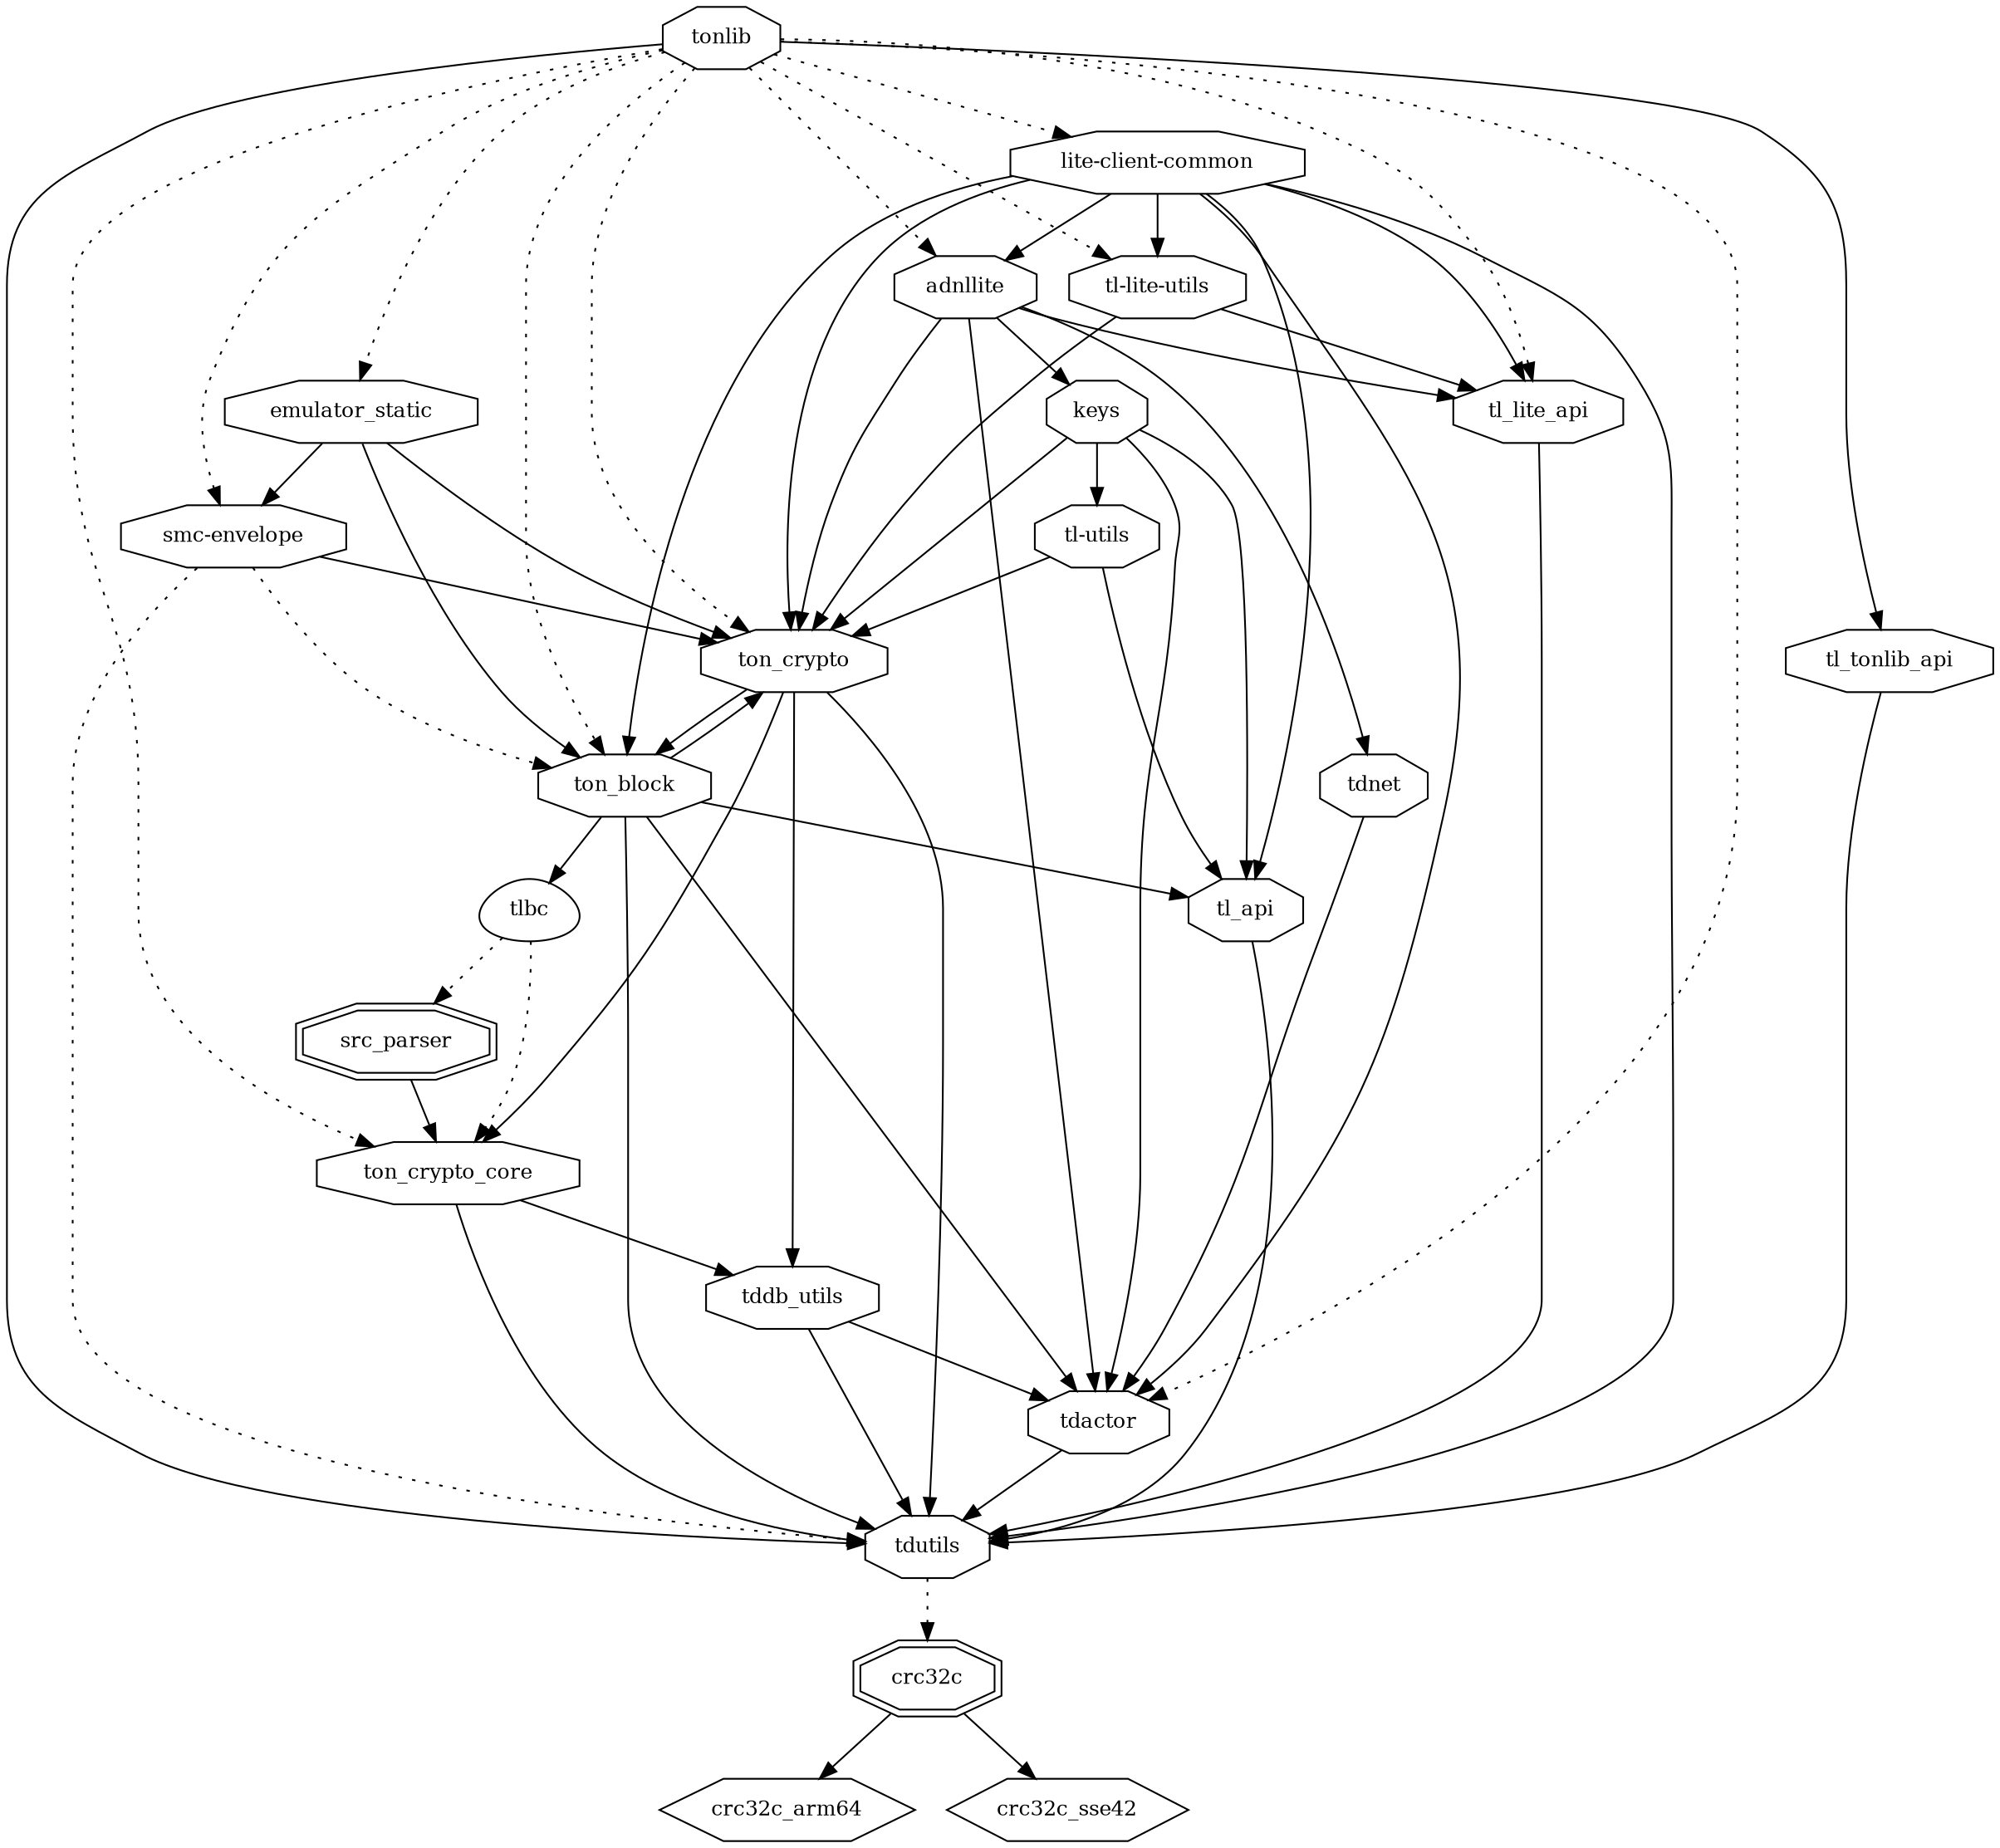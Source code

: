 digraph "tonlib" {
node [
  fontsize = "12"
];
    "node1" [ label = "tonlib", shape = octagon ];
    "node2" [ label = "adnllite", shape = octagon ];
    "node1" -> "node2" [ style = dotted ] // tonlib -> adnllite
    "node3" [ label = "keys", shape = octagon ];
    "node2" -> "node3"  // adnllite -> keys
    "node4" [ label = "tdactor", shape = octagon ];
    "node3" -> "node4"  // keys -> tdactor
    "node5" [ label = "tdutils", shape = octagon ];
    "node4" -> "node5"  // tdactor -> tdutils
    "node6" [ label = "crc32c", shape = doubleoctagon ];
    "node5" -> "node6" [ style = dotted ] // tdutils -> crc32c
    "node7" [ label = "crc32c_arm64", shape = hexagon ];
    "node6" -> "node7"  // crc32c -> crc32c_arm64
    "node8" [ label = "crc32c_sse42", shape = hexagon ];
    "node6" -> "node8"  // crc32c -> crc32c_sse42
    "node9" [ label = "tl-utils", shape = octagon ];
    "node3" -> "node9"  // keys -> tl-utils
    "node10" [ label = "tl_api", shape = octagon ];
    "node9" -> "node10"  // tl-utils -> tl_api
    "node5" [ label = "tdutils", shape = octagon ];
    "node10" -> "node5"  // tl_api -> tdutils
    "node13" [ label = "ton_crypto", shape = octagon ];
    "node9" -> "node13"  // tl-utils -> ton_crypto
    "node14" [ label = "tddb_utils", shape = octagon ];
    "node13" -> "node14"  // ton_crypto -> tddb_utils
    "node4" [ label = "tdactor", shape = octagon ];
    "node14" -> "node4"  // tddb_utils -> tdactor
    "node5" [ label = "tdutils", shape = octagon ];
    "node14" -> "node5"  // tddb_utils -> tdutils
    "node5" [ label = "tdutils", shape = octagon ];
    "node13" -> "node5"  // ton_crypto -> tdutils
    "node15" [ label = "ton_block", shape = octagon ];
    "node13" -> "node15"  // ton_crypto -> ton_block
    "node4" [ label = "tdactor", shape = octagon ];
    "node15" -> "node4"  // ton_block -> tdactor
    "node5" [ label = "tdutils", shape = octagon ];
    "node15" -> "node5"  // ton_block -> tdutils
    "node10" [ label = "tl_api", shape = octagon ];
    "node15" -> "node10"  // ton_block -> tl_api
    "node16" [ label = "tlbc", shape = egg ];
    "node15" -> "node16"  // ton_block -> tlbc
    "node17" [ label = "src_parser", shape = doubleoctagon ];
    "node16" -> "node17" [ style = dotted ] // tlbc -> src_parser
    "node18" [ label = "ton_crypto_core", shape = octagon ];
    "node17" -> "node18"  // src_parser -> ton_crypto_core
    "node14" [ label = "tddb_utils", shape = octagon ];
    "node18" -> "node14"  // ton_crypto_core -> tddb_utils
    "node5" [ label = "tdutils", shape = octagon ];
    "node18" -> "node5"  // ton_crypto_core -> tdutils
    "node18" [ label = "ton_crypto_core", shape = octagon ];
    "node16" -> "node18" [ style = dotted ] // tlbc -> ton_crypto_core
    "node13" [ label = "ton_crypto", shape = octagon ];
    "node15" -> "node13"  // ton_block -> ton_crypto
    "node18" [ label = "ton_crypto_core", shape = octagon ];
    "node13" -> "node18"  // ton_crypto -> ton_crypto_core
    "node10" [ label = "tl_api", shape = octagon ];
    "node3" -> "node10"  // keys -> tl_api
    "node13" [ label = "ton_crypto", shape = octagon ];
    "node3" -> "node13"  // keys -> ton_crypto
    "node4" [ label = "tdactor", shape = octagon ];
    "node2" -> "node4"  // adnllite -> tdactor
    "node19" [ label = "tdnet", shape = octagon ];
    "node2" -> "node19"  // adnllite -> tdnet
    "node4" [ label = "tdactor", shape = octagon ];
    "node19" -> "node4"  // tdnet -> tdactor
    "node20" [ label = "tl_lite_api", shape = octagon ];
    "node2" -> "node20"  // adnllite -> tl_lite_api
    "node5" [ label = "tdutils", shape = octagon ];
    "node20" -> "node5"  // tl_lite_api -> tdutils
    "node13" [ label = "ton_crypto", shape = octagon ];
    "node2" -> "node13"  // adnllite -> ton_crypto
    "node21" [ label = "emulator_static", shape = octagon ];
    "node1" -> "node21" [ style = dotted ] // tonlib -> emulator_static
    "node22" [ label = "smc-envelope", shape = octagon ];
    "node21" -> "node22"  // emulator_static -> smc-envelope
    "node5" [ label = "tdutils", shape = octagon ];
    "node22" -> "node5" [ style = dotted ] // smc-envelope -> tdutils
    "node15" [ label = "ton_block", shape = octagon ];
    "node22" -> "node15" [ style = dotted ] // smc-envelope -> ton_block
    "node13" [ label = "ton_crypto", shape = octagon ];
    "node22" -> "node13"  // smc-envelope -> ton_crypto
    "node15" [ label = "ton_block", shape = octagon ];
    "node21" -> "node15"  // emulator_static -> ton_block
    "node13" [ label = "ton_crypto", shape = octagon ];
    "node21" -> "node13"  // emulator_static -> ton_crypto
    "node30" [ label = "lite-client-common", shape = octagon ];
    "node1" -> "node30" [ style = dotted ] // tonlib -> lite-client-common
    "node2" [ label = "adnllite", shape = octagon ];
    "node30" -> "node2"  // lite-client-common -> adnllite
    "node4" [ label = "tdactor", shape = octagon ];
    "node30" -> "node4"  // lite-client-common -> tdactor
    "node5" [ label = "tdutils", shape = octagon ];
    "node30" -> "node5"  // lite-client-common -> tdutils
    "node31" [ label = "tl-lite-utils", shape = octagon ];
    "node30" -> "node31"  // lite-client-common -> tl-lite-utils
    "node20" [ label = "tl_lite_api", shape = octagon ];
    "node31" -> "node20"  // tl-lite-utils -> tl_lite_api
    "node13" [ label = "ton_crypto", shape = octagon ];
    "node31" -> "node13"  // tl-lite-utils -> ton_crypto
    "node10" [ label = "tl_api", shape = octagon ];
    "node30" -> "node10"  // lite-client-common -> tl_api
    "node20" [ label = "tl_lite_api", shape = octagon ];
    "node30" -> "node20"  // lite-client-common -> tl_lite_api
    "node15" [ label = "ton_block", shape = octagon ];
    "node30" -> "node15"  // lite-client-common -> ton_block
    "node13" [ label = "ton_crypto", shape = octagon ];
    "node30" -> "node13"  // lite-client-common -> ton_crypto
    "node22" [ label = "smc-envelope", shape = octagon ];
    "node1" -> "node22" [ style = dotted ] // tonlib -> smc-envelope
    "node4" [ label = "tdactor", shape = octagon ];
    "node1" -> "node4" [ style = dotted ] // tonlib -> tdactor
    "node5" [ label = "tdutils", shape = octagon ];
    "node1" -> "node5"  // tonlib -> tdutils
    "node31" [ label = "tl-lite-utils", shape = octagon ];
    "node1" -> "node31" [ style = dotted ] // tonlib -> tl-lite-utils
    "node20" [ label = "tl_lite_api", shape = octagon ];
    "node1" -> "node20" [ style = dotted ] // tonlib -> tl_lite_api
    "node32" [ label = "tl_tonlib_api", shape = octagon ];
    "node1" -> "node32"  // tonlib -> tl_tonlib_api
    "node5" [ label = "tdutils", shape = octagon ];
    "node32" -> "node5"  // tl_tonlib_api -> tdutils
    "node15" [ label = "ton_block", shape = octagon ];
    "node1" -> "node15" [ style = dotted ] // tonlib -> ton_block
    "node13" [ label = "ton_crypto", shape = octagon ];
    "node1" -> "node13" [ style = dotted ] // tonlib -> ton_crypto
    "node18" [ label = "ton_crypto_core", shape = octagon ];
    "node1" -> "node18" [ style = dotted ] // tonlib -> ton_crypto_core
}
